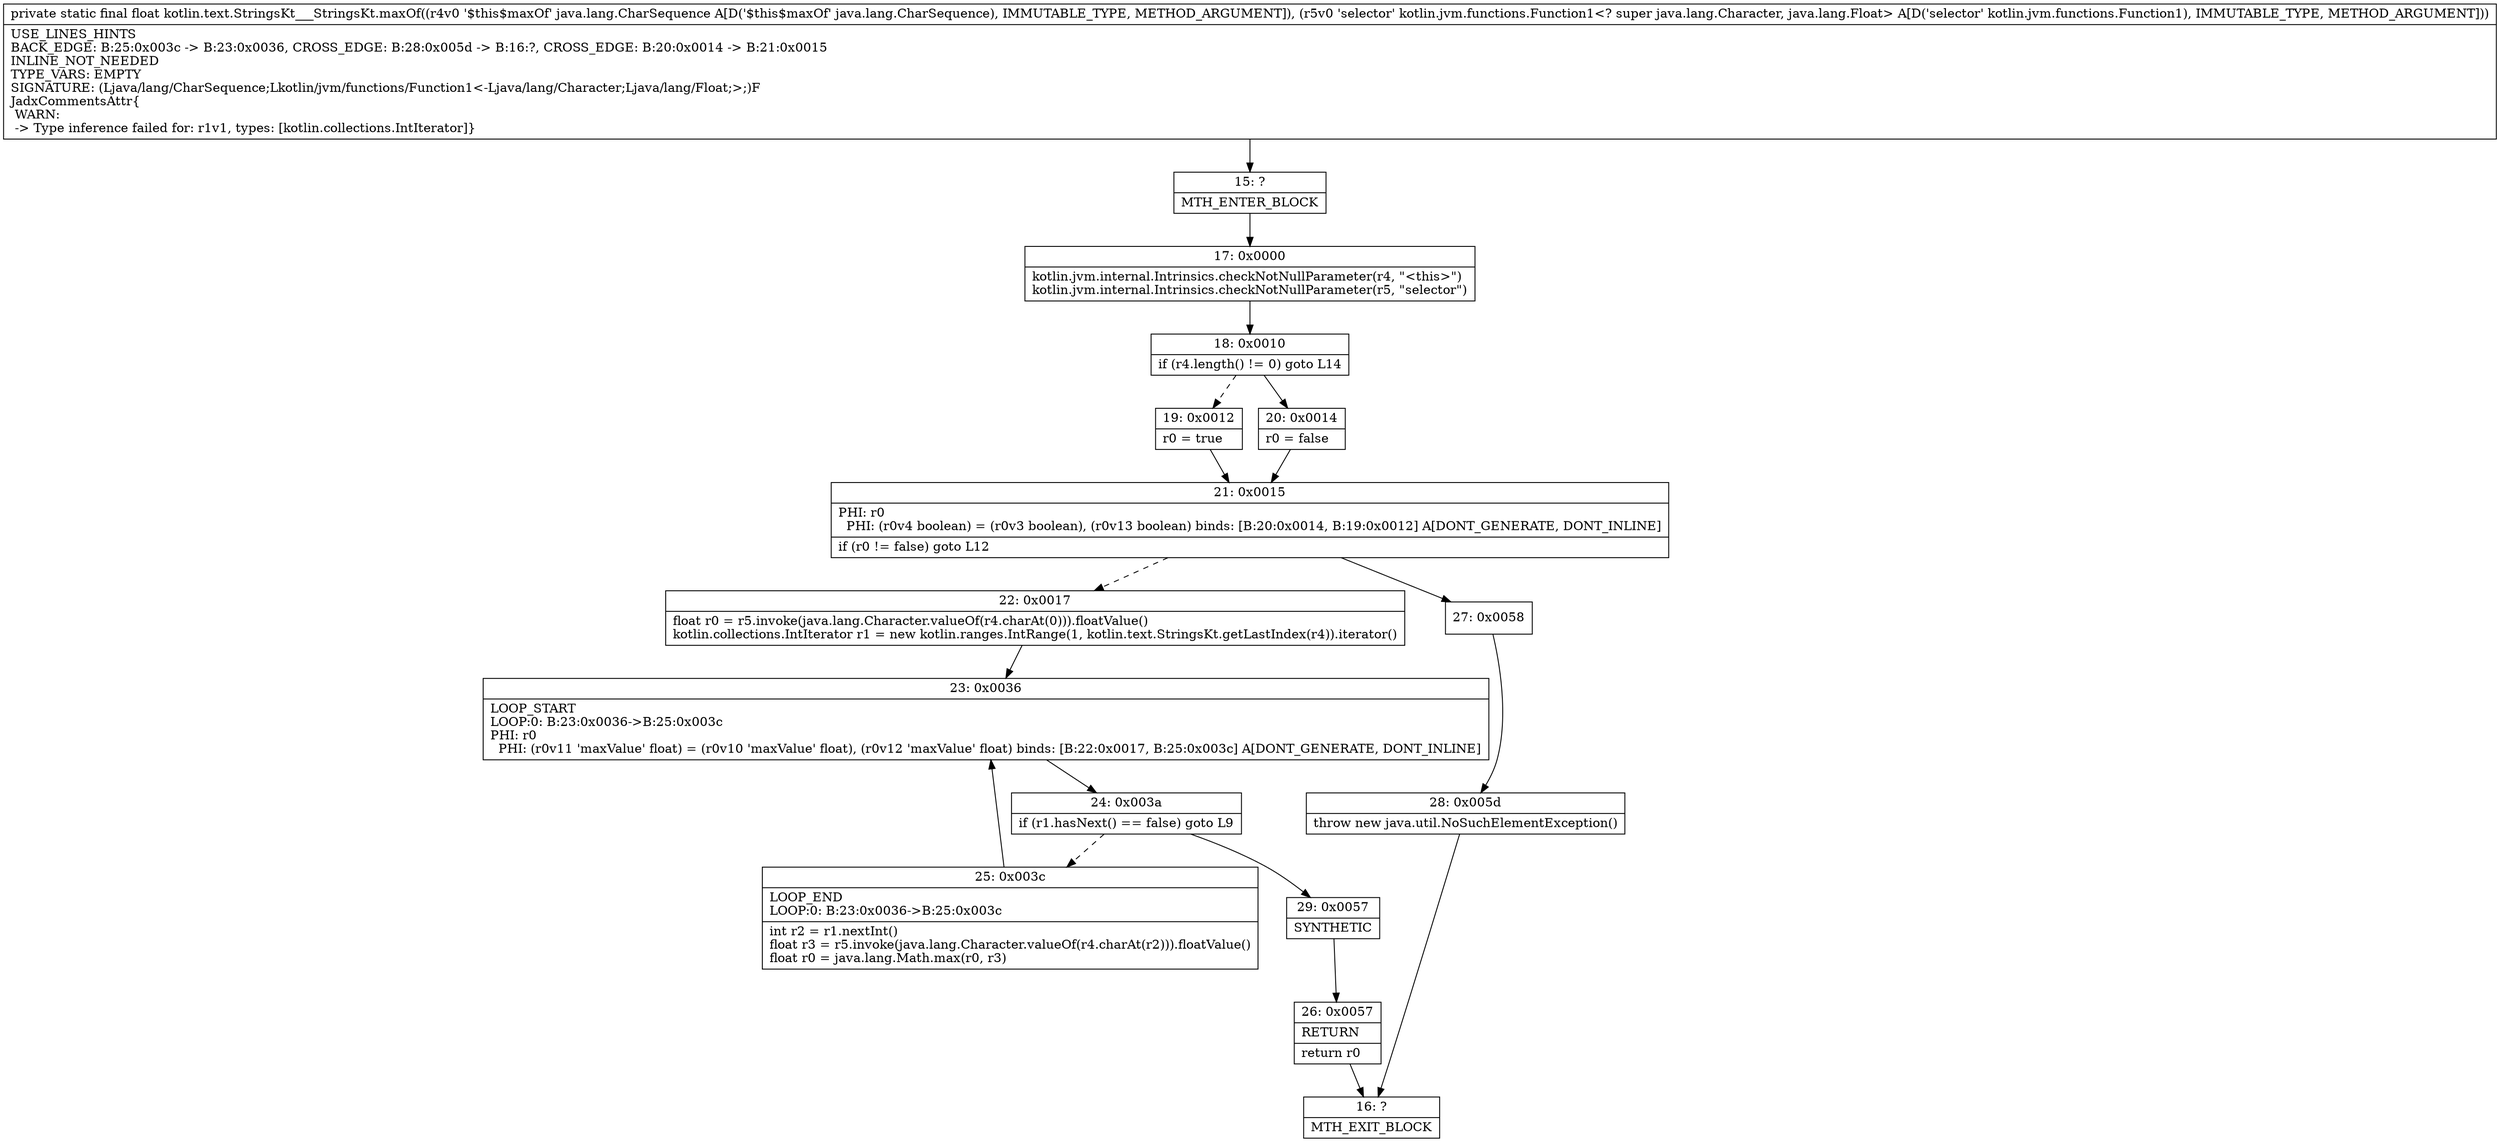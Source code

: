 digraph "CFG forkotlin.text.StringsKt___StringsKt.maxOf(Ljava\/lang\/CharSequence;Lkotlin\/jvm\/functions\/Function1;)F" {
Node_15 [shape=record,label="{15\:\ ?|MTH_ENTER_BLOCK\l}"];
Node_17 [shape=record,label="{17\:\ 0x0000|kotlin.jvm.internal.Intrinsics.checkNotNullParameter(r4, \"\<this\>\")\lkotlin.jvm.internal.Intrinsics.checkNotNullParameter(r5, \"selector\")\l}"];
Node_18 [shape=record,label="{18\:\ 0x0010|if (r4.length() != 0) goto L14\l}"];
Node_19 [shape=record,label="{19\:\ 0x0012|r0 = true\l}"];
Node_21 [shape=record,label="{21\:\ 0x0015|PHI: r0 \l  PHI: (r0v4 boolean) = (r0v3 boolean), (r0v13 boolean) binds: [B:20:0x0014, B:19:0x0012] A[DONT_GENERATE, DONT_INLINE]\l|if (r0 != false) goto L12\l}"];
Node_22 [shape=record,label="{22\:\ 0x0017|float r0 = r5.invoke(java.lang.Character.valueOf(r4.charAt(0))).floatValue()\lkotlin.collections.IntIterator r1 = new kotlin.ranges.IntRange(1, kotlin.text.StringsKt.getLastIndex(r4)).iterator()\l}"];
Node_23 [shape=record,label="{23\:\ 0x0036|LOOP_START\lLOOP:0: B:23:0x0036\-\>B:25:0x003c\lPHI: r0 \l  PHI: (r0v11 'maxValue' float) = (r0v10 'maxValue' float), (r0v12 'maxValue' float) binds: [B:22:0x0017, B:25:0x003c] A[DONT_GENERATE, DONT_INLINE]\l}"];
Node_24 [shape=record,label="{24\:\ 0x003a|if (r1.hasNext() == false) goto L9\l}"];
Node_25 [shape=record,label="{25\:\ 0x003c|LOOP_END\lLOOP:0: B:23:0x0036\-\>B:25:0x003c\l|int r2 = r1.nextInt()\lfloat r3 = r5.invoke(java.lang.Character.valueOf(r4.charAt(r2))).floatValue()\lfloat r0 = java.lang.Math.max(r0, r3)\l}"];
Node_29 [shape=record,label="{29\:\ 0x0057|SYNTHETIC\l}"];
Node_26 [shape=record,label="{26\:\ 0x0057|RETURN\l|return r0\l}"];
Node_16 [shape=record,label="{16\:\ ?|MTH_EXIT_BLOCK\l}"];
Node_27 [shape=record,label="{27\:\ 0x0058}"];
Node_28 [shape=record,label="{28\:\ 0x005d|throw new java.util.NoSuchElementException()\l}"];
Node_20 [shape=record,label="{20\:\ 0x0014|r0 = false\l}"];
MethodNode[shape=record,label="{private static final float kotlin.text.StringsKt___StringsKt.maxOf((r4v0 '$this$maxOf' java.lang.CharSequence A[D('$this$maxOf' java.lang.CharSequence), IMMUTABLE_TYPE, METHOD_ARGUMENT]), (r5v0 'selector' kotlin.jvm.functions.Function1\<? super java.lang.Character, java.lang.Float\> A[D('selector' kotlin.jvm.functions.Function1), IMMUTABLE_TYPE, METHOD_ARGUMENT]))  | USE_LINES_HINTS\lBACK_EDGE: B:25:0x003c \-\> B:23:0x0036, CROSS_EDGE: B:28:0x005d \-\> B:16:?, CROSS_EDGE: B:20:0x0014 \-\> B:21:0x0015\lINLINE_NOT_NEEDED\lTYPE_VARS: EMPTY\lSIGNATURE: (Ljava\/lang\/CharSequence;Lkotlin\/jvm\/functions\/Function1\<\-Ljava\/lang\/Character;Ljava\/lang\/Float;\>;)F\lJadxCommentsAttr\{\l WARN: \l \-\> Type inference failed for: r1v1, types: [kotlin.collections.IntIterator]\}\l}"];
MethodNode -> Node_15;Node_15 -> Node_17;
Node_17 -> Node_18;
Node_18 -> Node_19[style=dashed];
Node_18 -> Node_20;
Node_19 -> Node_21;
Node_21 -> Node_22[style=dashed];
Node_21 -> Node_27;
Node_22 -> Node_23;
Node_23 -> Node_24;
Node_24 -> Node_25[style=dashed];
Node_24 -> Node_29;
Node_25 -> Node_23;
Node_29 -> Node_26;
Node_26 -> Node_16;
Node_27 -> Node_28;
Node_28 -> Node_16;
Node_20 -> Node_21;
}

